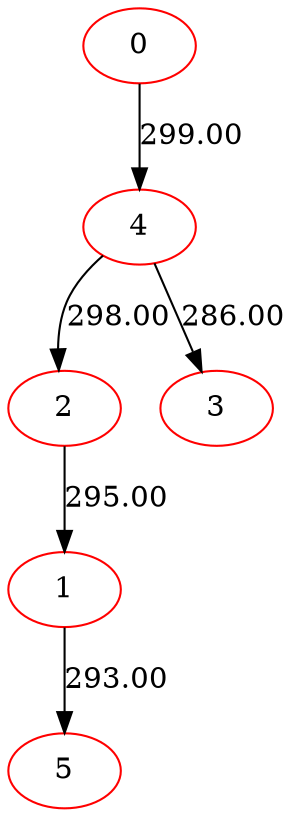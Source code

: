 digraph {
0[color=red]
1[color=red]
2[color=red]
3[color=red]
4[color=red]
5[color=red]
2->1[label=295.00]
0->4[label=299.00]
1->5[label=293.00]
4->2[label=298.00]
4->3[label=286.00]
}